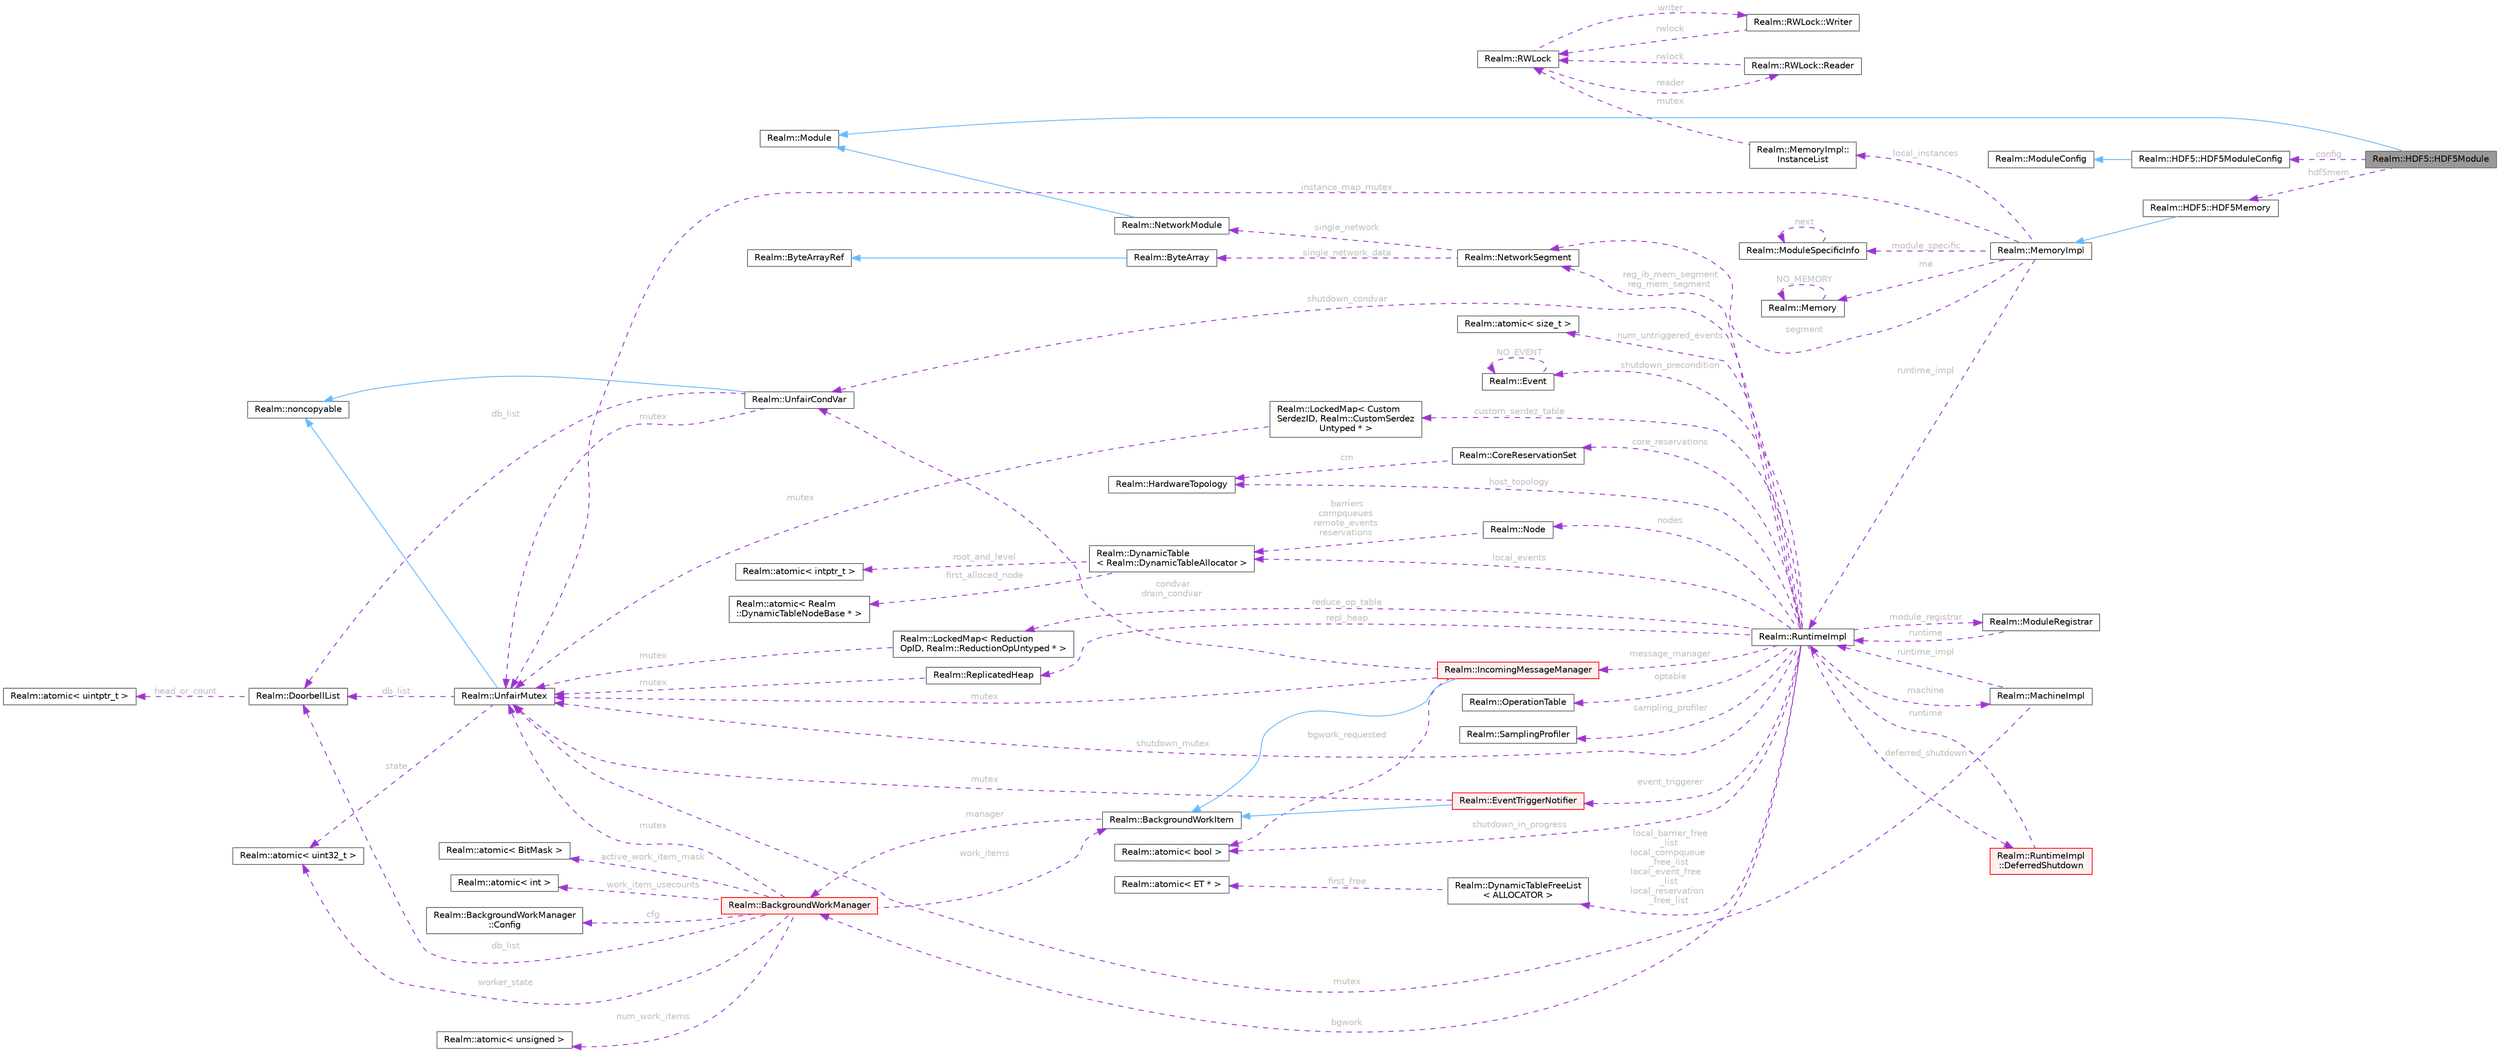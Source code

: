 digraph "Realm::HDF5::HDF5Module"
{
 // LATEX_PDF_SIZE
  bgcolor="transparent";
  edge [fontname=Helvetica,fontsize=10,labelfontname=Helvetica,labelfontsize=10];
  node [fontname=Helvetica,fontsize=10,shape=box,height=0.2,width=0.4];
  rankdir="LR";
  Node1 [id="Node000001",label="Realm::HDF5::HDF5Module",height=0.2,width=0.4,color="gray40", fillcolor="grey60", style="filled", fontcolor="black",tooltip=" "];
  Node2 -> Node1 [id="edge1_Node000001_Node000002",dir="back",color="steelblue1",style="solid",tooltip=" "];
  Node2 [id="Node000002",label="Realm::Module",height=0.2,width=0.4,color="gray40", fillcolor="white", style="filled",URL="$classRealm_1_1Module.html",tooltip=" "];
  Node3 -> Node1 [id="edge2_Node000001_Node000003",dir="back",color="darkorchid3",style="dashed",tooltip=" ",label=" config",fontcolor="grey" ];
  Node3 [id="Node000003",label="Realm::HDF5::HDF5ModuleConfig",height=0.2,width=0.4,color="gray40", fillcolor="white", style="filled",URL="$classRealm_1_1HDF5_1_1HDF5ModuleConfig.html",tooltip=" "];
  Node4 -> Node3 [id="edge3_Node000003_Node000004",dir="back",color="steelblue1",style="solid",tooltip=" "];
  Node4 [id="Node000004",label="Realm::ModuleConfig",height=0.2,width=0.4,color="gray40", fillcolor="white", style="filled",URL="$classRealm_1_1ModuleConfig.html",tooltip=" "];
  Node5 -> Node1 [id="edge4_Node000001_Node000005",dir="back",color="darkorchid3",style="dashed",tooltip=" ",label=" hdf5mem",fontcolor="grey" ];
  Node5 [id="Node000005",label="Realm::HDF5::HDF5Memory",height=0.2,width=0.4,color="gray40", fillcolor="white", style="filled",URL="$classRealm_1_1HDF5_1_1HDF5Memory.html",tooltip=" "];
  Node6 -> Node5 [id="edge5_Node000005_Node000006",dir="back",color="steelblue1",style="solid",tooltip=" "];
  Node6 [id="Node000006",label="Realm::MemoryImpl",height=0.2,width=0.4,color="gray40", fillcolor="white", style="filled",URL="$classRealm_1_1MemoryImpl.html",tooltip=" "];
  Node7 -> Node6 [id="edge6_Node000006_Node000007",dir="back",color="darkorchid3",style="dashed",tooltip=" ",label=" me",fontcolor="grey" ];
  Node7 [id="Node000007",label="Realm::Memory",height=0.2,width=0.4,color="gray40", fillcolor="white", style="filled",URL="$classRealm_1_1Memory.html",tooltip=" "];
  Node7 -> Node7 [id="edge7_Node000007_Node000007",dir="back",color="darkorchid3",style="dashed",tooltip=" ",label=" NO_MEMORY",fontcolor="grey" ];
  Node8 -> Node6 [id="edge8_Node000006_Node000008",dir="back",color="darkorchid3",style="dashed",tooltip=" ",label=" segment",fontcolor="grey" ];
  Node8 [id="Node000008",label="Realm::NetworkSegment",height=0.2,width=0.4,color="gray40", fillcolor="white", style="filled",URL="$classRealm_1_1NetworkSegment.html",tooltip=" "];
  Node9 -> Node8 [id="edge9_Node000008_Node000009",dir="back",color="darkorchid3",style="dashed",tooltip=" ",label=" single_network",fontcolor="grey" ];
  Node9 [id="Node000009",label="Realm::NetworkModule",height=0.2,width=0.4,color="gray40", fillcolor="white", style="filled",URL="$classRealm_1_1NetworkModule.html",tooltip=" "];
  Node2 -> Node9 [id="edge10_Node000009_Node000002",dir="back",color="steelblue1",style="solid",tooltip=" "];
  Node10 -> Node8 [id="edge11_Node000008_Node000010",dir="back",color="darkorchid3",style="dashed",tooltip=" ",label=" single_network_data",fontcolor="grey" ];
  Node10 [id="Node000010",label="Realm::ByteArray",height=0.2,width=0.4,color="gray40", fillcolor="white", style="filled",URL="$classRealm_1_1ByteArray.html",tooltip=" "];
  Node11 -> Node10 [id="edge12_Node000010_Node000011",dir="back",color="steelblue1",style="solid",tooltip=" "];
  Node11 [id="Node000011",label="Realm::ByteArrayRef",height=0.2,width=0.4,color="gray40", fillcolor="white", style="filled",URL="$classRealm_1_1ByteArrayRef.html",tooltip=" "];
  Node12 -> Node6 [id="edge13_Node000006_Node000012",dir="back",color="darkorchid3",style="dashed",tooltip=" ",label=" module_specific",fontcolor="grey" ];
  Node12 [id="Node000012",label="Realm::ModuleSpecificInfo",height=0.2,width=0.4,color="gray40", fillcolor="white", style="filled",URL="$classRealm_1_1ModuleSpecificInfo.html",tooltip=" "];
  Node12 -> Node12 [id="edge14_Node000012_Node000012",dir="back",color="darkorchid3",style="dashed",tooltip=" ",label=" next",fontcolor="grey" ];
  Node13 -> Node6 [id="edge15_Node000006_Node000013",dir="back",color="darkorchid3",style="dashed",tooltip=" ",label=" instance_map_mutex",fontcolor="grey" ];
  Node13 [id="Node000013",label="Realm::UnfairMutex",height=0.2,width=0.4,color="gray40", fillcolor="white", style="filled",URL="$classRealm_1_1UnfairMutex.html",tooltip=" "];
  Node14 -> Node13 [id="edge16_Node000013_Node000014",dir="back",color="steelblue1",style="solid",tooltip=" "];
  Node14 [id="Node000014",label="Realm::noncopyable",height=0.2,width=0.4,color="gray40", fillcolor="white", style="filled",URL="$classRealm_1_1noncopyable.html",tooltip=" "];
  Node15 -> Node13 [id="edge17_Node000013_Node000015",dir="back",color="darkorchid3",style="dashed",tooltip=" ",label=" state",fontcolor="grey" ];
  Node15 [id="Node000015",label="Realm::atomic\< uint32_t \>",height=0.2,width=0.4,color="gray40", fillcolor="white", style="filled",URL="$classRealm_1_1atomic.html",tooltip=" "];
  Node16 -> Node13 [id="edge18_Node000013_Node000016",dir="back",color="darkorchid3",style="dashed",tooltip=" ",label=" db_list",fontcolor="grey" ];
  Node16 [id="Node000016",label="Realm::DoorbellList",height=0.2,width=0.4,color="gray40", fillcolor="white", style="filled",URL="$classRealm_1_1DoorbellList.html",tooltip=" "];
  Node17 -> Node16 [id="edge19_Node000016_Node000017",dir="back",color="darkorchid3",style="dashed",tooltip=" ",label=" head_or_count",fontcolor="grey" ];
  Node17 [id="Node000017",label="Realm::atomic\< uintptr_t \>",height=0.2,width=0.4,color="gray40", fillcolor="white", style="filled",URL="$classRealm_1_1atomic.html",tooltip=" "];
  Node18 -> Node6 [id="edge20_Node000006_Node000018",dir="back",color="darkorchid3",style="dashed",tooltip=" ",label=" local_instances",fontcolor="grey" ];
  Node18 [id="Node000018",label="Realm::MemoryImpl::\lInstanceList",height=0.2,width=0.4,color="gray40", fillcolor="white", style="filled",URL="$structRealm_1_1MemoryImpl_1_1InstanceList.html",tooltip=" "];
  Node19 -> Node18 [id="edge21_Node000018_Node000019",dir="back",color="darkorchid3",style="dashed",tooltip=" ",label=" mutex",fontcolor="grey" ];
  Node19 [id="Node000019",label="Realm::RWLock",height=0.2,width=0.4,color="gray40", fillcolor="white", style="filled",URL="$classRealm_1_1RWLock.html",tooltip=" "];
  Node20 -> Node19 [id="edge22_Node000019_Node000020",dir="back",color="darkorchid3",style="dashed",tooltip=" ",label=" writer",fontcolor="grey" ];
  Node20 [id="Node000020",label="Realm::RWLock::Writer",height=0.2,width=0.4,color="gray40", fillcolor="white", style="filled",URL="$structRealm_1_1RWLock_1_1Writer.html",tooltip=" "];
  Node19 -> Node20 [id="edge23_Node000020_Node000019",dir="back",color="darkorchid3",style="dashed",tooltip=" ",label=" rwlock",fontcolor="grey" ];
  Node21 -> Node19 [id="edge24_Node000019_Node000021",dir="back",color="darkorchid3",style="dashed",tooltip=" ",label=" reader",fontcolor="grey" ];
  Node21 [id="Node000021",label="Realm::RWLock::Reader",height=0.2,width=0.4,color="gray40", fillcolor="white", style="filled",URL="$structRealm_1_1RWLock_1_1Reader.html",tooltip=" "];
  Node19 -> Node21 [id="edge25_Node000021_Node000019",dir="back",color="darkorchid3",style="dashed",tooltip=" ",label=" rwlock",fontcolor="grey" ];
  Node22 -> Node6 [id="edge26_Node000006_Node000022",dir="back",color="darkorchid3",style="dashed",tooltip=" ",label=" runtime_impl",fontcolor="grey" ];
  Node22 [id="Node000022",label="Realm::RuntimeImpl",height=0.2,width=0.4,color="gray40", fillcolor="white", style="filled",URL="$classRealm_1_1RuntimeImpl.html",tooltip=" "];
  Node23 -> Node22 [id="edge27_Node000022_Node000023",dir="back",color="darkorchid3",style="dashed",tooltip=" ",label=" machine",fontcolor="grey" ];
  Node23 [id="Node000023",label="Realm::MachineImpl",height=0.2,width=0.4,color="gray40", fillcolor="white", style="filled",URL="$classRealm_1_1MachineImpl.html",tooltip=" "];
  Node13 -> Node23 [id="edge28_Node000023_Node000013",dir="back",color="darkorchid3",style="dashed",tooltip=" ",label=" mutex",fontcolor="grey" ];
  Node22 -> Node23 [id="edge29_Node000023_Node000022",dir="back",color="darkorchid3",style="dashed",tooltip=" ",label=" runtime_impl",fontcolor="grey" ];
  Node24 -> Node22 [id="edge30_Node000022_Node000024",dir="back",color="darkorchid3",style="dashed",tooltip=" ",label=" reduce_op_table",fontcolor="grey" ];
  Node24 [id="Node000024",label="Realm::LockedMap\< Reduction\lOpID, Realm::ReductionOpUntyped * \>",height=0.2,width=0.4,color="gray40", fillcolor="white", style="filled",URL="$classRealm_1_1LockedMap.html",tooltip=" "];
  Node13 -> Node24 [id="edge31_Node000024_Node000013",dir="back",color="darkorchid3",style="dashed",tooltip=" ",label=" mutex",fontcolor="grey" ];
  Node25 -> Node22 [id="edge32_Node000022_Node000025",dir="back",color="darkorchid3",style="dashed",tooltip=" ",label=" custom_serdez_table",fontcolor="grey" ];
  Node25 [id="Node000025",label="Realm::LockedMap\< Custom\lSerdezID, Realm::CustomSerdez\lUntyped * \>",height=0.2,width=0.4,color="gray40", fillcolor="white", style="filled",URL="$classRealm_1_1LockedMap.html",tooltip=" "];
  Node13 -> Node25 [id="edge33_Node000025_Node000013",dir="back",color="darkorchid3",style="dashed",tooltip=" ",label=" mutex",fontcolor="grey" ];
  Node26 -> Node22 [id="edge34_Node000022_Node000026",dir="back",color="darkorchid3",style="dashed",tooltip=" ",label=" num_untriggered_events",fontcolor="grey" ];
  Node26 [id="Node000026",label="Realm::atomic\< size_t \>",height=0.2,width=0.4,color="gray40", fillcolor="white", style="filled",URL="$classRealm_1_1atomic.html",tooltip=" "];
  Node27 -> Node22 [id="edge35_Node000022_Node000027",dir="back",color="darkorchid3",style="dashed",tooltip=" ",label=" nodes",fontcolor="grey" ];
  Node27 [id="Node000027",label="Realm::Node",height=0.2,width=0.4,color="gray40", fillcolor="white", style="filled",URL="$structRealm_1_1Node.html",tooltip=" "];
  Node28 -> Node27 [id="edge36_Node000027_Node000028",dir="back",color="darkorchid3",style="dashed",tooltip=" ",label=" barriers\ncompqueues\nremote_events\nreservations",fontcolor="grey" ];
  Node28 [id="Node000028",label="Realm::DynamicTable\l\< Realm::DynamicTableAllocator \>",height=0.2,width=0.4,color="gray40", fillcolor="white", style="filled",URL="$classRealm_1_1DynamicTable.html",tooltip=" "];
  Node29 -> Node28 [id="edge37_Node000028_Node000029",dir="back",color="darkorchid3",style="dashed",tooltip=" ",label=" root_and_level",fontcolor="grey" ];
  Node29 [id="Node000029",label="Realm::atomic\< intptr_t \>",height=0.2,width=0.4,color="gray40", fillcolor="white", style="filled",URL="$classRealm_1_1atomic.html",tooltip=" "];
  Node30 -> Node28 [id="edge38_Node000028_Node000030",dir="back",color="darkorchid3",style="dashed",tooltip=" ",label=" first_alloced_node",fontcolor="grey" ];
  Node30 [id="Node000030",label="Realm::atomic\< Realm\l::DynamicTableNodeBase * \>",height=0.2,width=0.4,color="gray40", fillcolor="white", style="filled",URL="$classRealm_1_1atomic.html",tooltip=" "];
  Node28 -> Node22 [id="edge39_Node000022_Node000028",dir="back",color="darkorchid3",style="dashed",tooltip=" ",label=" local_events",fontcolor="grey" ];
  Node31 -> Node22 [id="edge40_Node000022_Node000031",dir="back",color="darkorchid3",style="dashed",tooltip=" ",label=" local_barrier_free\l_list\nlocal_compqueue\l_free_list\nlocal_event_free\l_list\nlocal_reservation\l_free_list",fontcolor="grey" ];
  Node31 [id="Node000031",label="Realm::DynamicTableFreeList\l\< ALLOCATOR \>",height=0.2,width=0.4,color="gray40", fillcolor="white", style="filled",URL="$classRealm_1_1DynamicTableFreeList.html",tooltip=" "];
  Node32 -> Node31 [id="edge41_Node000031_Node000032",dir="back",color="darkorchid3",style="dashed",tooltip=" ",label=" first_free",fontcolor="grey" ];
  Node32 [id="Node000032",label="Realm::atomic\< ET * \>",height=0.2,width=0.4,color="gray40", fillcolor="white", style="filled",URL="$classRealm_1_1atomic.html",tooltip=" "];
  Node13 -> Node22 [id="edge42_Node000022_Node000013",dir="back",color="darkorchid3",style="dashed",tooltip=" ",label=" shutdown_mutex",fontcolor="grey" ];
  Node33 -> Node22 [id="edge43_Node000022_Node000033",dir="back",color="darkorchid3",style="dashed",tooltip=" ",label=" shutdown_condvar",fontcolor="grey" ];
  Node33 [id="Node000033",label="Realm::UnfairCondVar",height=0.2,width=0.4,color="gray40", fillcolor="white", style="filled",URL="$classRealm_1_1UnfairCondVar.html",tooltip=" "];
  Node14 -> Node33 [id="edge44_Node000033_Node000014",dir="back",color="steelblue1",style="solid",tooltip=" "];
  Node13 -> Node33 [id="edge45_Node000033_Node000013",dir="back",color="darkorchid3",style="dashed",tooltip=" ",label=" mutex",fontcolor="grey" ];
  Node16 -> Node33 [id="edge46_Node000033_Node000016",dir="back",color="darkorchid3",style="dashed",tooltip=" ",label=" db_list",fontcolor="grey" ];
  Node34 -> Node22 [id="edge47_Node000022_Node000034",dir="back",color="darkorchid3",style="dashed",tooltip=" ",label=" shutdown_precondition",fontcolor="grey" ];
  Node34 [id="Node000034",label="Realm::Event",height=0.2,width=0.4,color="gray40", fillcolor="white", style="filled",URL="$classRealm_1_1Event.html",tooltip=" "];
  Node34 -> Node34 [id="edge48_Node000034_Node000034",dir="back",color="darkorchid3",style="dashed",tooltip=" ",label=" NO_EVENT",fontcolor="grey" ];
  Node35 -> Node22 [id="edge49_Node000022_Node000035",dir="back",color="darkorchid3",style="dashed",tooltip=" ",label=" shutdown_in_progress",fontcolor="grey" ];
  Node35 [id="Node000035",label="Realm::atomic\< bool \>",height=0.2,width=0.4,color="gray40", fillcolor="white", style="filled",URL="$classRealm_1_1atomic.html",tooltip=" "];
  Node36 -> Node22 [id="edge50_Node000022_Node000036",dir="back",color="darkorchid3",style="dashed",tooltip=" ",label=" host_topology",fontcolor="grey" ];
  Node36 [id="Node000036",label="Realm::HardwareTopology",height=0.2,width=0.4,color="gray40", fillcolor="white", style="filled",URL="$classRealm_1_1HardwareTopology.html",tooltip="Represents the topology of the host processor cores and memory."];
  Node37 -> Node22 [id="edge51_Node000022_Node000037",dir="back",color="darkorchid3",style="dashed",tooltip=" ",label=" core_reservations",fontcolor="grey" ];
  Node37 [id="Node000037",label="Realm::CoreReservationSet",height=0.2,width=0.4,color="gray40", fillcolor="white", style="filled",URL="$classRealm_1_1CoreReservationSet.html",tooltip=" "];
  Node36 -> Node37 [id="edge52_Node000037_Node000036",dir="back",color="darkorchid3",style="dashed",tooltip=" ",label=" cm",fontcolor="grey" ];
  Node38 -> Node22 [id="edge53_Node000022_Node000038",dir="back",color="darkorchid3",style="dashed",tooltip=" ",label=" bgwork",fontcolor="grey" ];
  Node38 [id="Node000038",label="Realm::BackgroundWorkManager",height=0.2,width=0.4,color="red", fillcolor="#FFF0F0", style="filled",URL="$classRealm_1_1BackgroundWorkManager.html",tooltip=" "];
  Node39 -> Node38 [id="edge54_Node000038_Node000039",dir="back",color="darkorchid3",style="dashed",tooltip=" ",label=" cfg",fontcolor="grey" ];
  Node39 [id="Node000039",label="Realm::BackgroundWorkManager\l::Config",height=0.2,width=0.4,color="gray40", fillcolor="white", style="filled",URL="$structRealm_1_1BackgroundWorkManager_1_1Config.html",tooltip=" "];
  Node13 -> Node38 [id="edge55_Node000038_Node000013",dir="back",color="darkorchid3",style="dashed",tooltip=" ",label=" mutex",fontcolor="grey" ];
  Node40 -> Node38 [id="edge56_Node000038_Node000040",dir="back",color="darkorchid3",style="dashed",tooltip=" ",label=" num_work_items",fontcolor="grey" ];
  Node40 [id="Node000040",label="Realm::atomic\< unsigned \>",height=0.2,width=0.4,color="gray40", fillcolor="white", style="filled",URL="$classRealm_1_1atomic.html",tooltip=" "];
  Node41 -> Node38 [id="edge57_Node000038_Node000041",dir="back",color="darkorchid3",style="dashed",tooltip=" ",label=" active_work_item_mask",fontcolor="grey" ];
  Node41 [id="Node000041",label="Realm::atomic\< BitMask \>",height=0.2,width=0.4,color="gray40", fillcolor="white", style="filled",URL="$classRealm_1_1atomic.html",tooltip=" "];
  Node42 -> Node38 [id="edge58_Node000038_Node000042",dir="back",color="darkorchid3",style="dashed",tooltip=" ",label=" work_item_usecounts",fontcolor="grey" ];
  Node42 [id="Node000042",label="Realm::atomic\< int \>",height=0.2,width=0.4,color="gray40", fillcolor="white", style="filled",URL="$classRealm_1_1atomic.html",tooltip=" "];
  Node43 -> Node38 [id="edge59_Node000038_Node000043",dir="back",color="darkorchid3",style="dashed",tooltip=" ",label=" work_items",fontcolor="grey" ];
  Node43 [id="Node000043",label="Realm::BackgroundWorkItem",height=0.2,width=0.4,color="gray40", fillcolor="white", style="filled",URL="$classRealm_1_1BackgroundWorkItem.html",tooltip=" "];
  Node38 -> Node43 [id="edge60_Node000043_Node000038",dir="back",color="darkorchid3",style="dashed",tooltip=" ",label=" manager",fontcolor="grey" ];
  Node15 -> Node38 [id="edge61_Node000038_Node000015",dir="back",color="darkorchid3",style="dashed",tooltip=" ",label=" worker_state",fontcolor="grey" ];
  Node16 -> Node38 [id="edge62_Node000038_Node000016",dir="back",color="darkorchid3",style="dashed",tooltip=" ",label=" db_list",fontcolor="grey" ];
  Node46 -> Node22 [id="edge63_Node000022_Node000046",dir="back",color="darkorchid3",style="dashed",tooltip=" ",label=" message_manager",fontcolor="grey" ];
  Node46 [id="Node000046",label="Realm::IncomingMessageManager",height=0.2,width=0.4,color="red", fillcolor="#FFF0F0", style="filled",URL="$classRealm_1_1IncomingMessageManager.html",tooltip=" "];
  Node43 -> Node46 [id="edge64_Node000046_Node000043",dir="back",color="steelblue1",style="solid",tooltip=" "];
  Node35 -> Node46 [id="edge65_Node000046_Node000035",dir="back",color="darkorchid3",style="dashed",tooltip=" ",label=" bgwork_requested",fontcolor="grey" ];
  Node13 -> Node46 [id="edge66_Node000046_Node000013",dir="back",color="darkorchid3",style="dashed",tooltip=" ",label=" mutex",fontcolor="grey" ];
  Node33 -> Node46 [id="edge67_Node000046_Node000033",dir="back",color="darkorchid3",style="dashed",tooltip=" ",label=" condvar\ndrain_condvar",fontcolor="grey" ];
  Node54 -> Node22 [id="edge68_Node000022_Node000054",dir="back",color="darkorchid3",style="dashed",tooltip=" ",label=" event_triggerer",fontcolor="grey" ];
  Node54 [id="Node000054",label="Realm::EventTriggerNotifier",height=0.2,width=0.4,color="red", fillcolor="#FFF0F0", style="filled",URL="$classRealm_1_1EventTriggerNotifier.html",tooltip=" "];
  Node43 -> Node54 [id="edge69_Node000054_Node000043",dir="back",color="steelblue1",style="solid",tooltip=" "];
  Node13 -> Node54 [id="edge70_Node000054_Node000013",dir="back",color="darkorchid3",style="dashed",tooltip=" ",label=" mutex",fontcolor="grey" ];
  Node60 -> Node22 [id="edge71_Node000022_Node000060",dir="back",color="darkorchid3",style="dashed",tooltip=" ",label=" optable",fontcolor="grey" ];
  Node60 [id="Node000060",label="Realm::OperationTable",height=0.2,width=0.4,color="gray40", fillcolor="white", style="filled",URL="$classRealm_1_1OperationTable.html",tooltip=" "];
  Node61 -> Node22 [id="edge72_Node000022_Node000061",dir="back",color="darkorchid3",style="dashed",tooltip=" ",label=" sampling_profiler",fontcolor="grey" ];
  Node61 [id="Node000061",label="Realm::SamplingProfiler",height=0.2,width=0.4,color="gray40", fillcolor="white", style="filled",URL="$classRealm_1_1SamplingProfiler.html",tooltip=" "];
  Node62 -> Node22 [id="edge73_Node000022_Node000062",dir="back",color="darkorchid3",style="dashed",tooltip=" ",label=" repl_heap",fontcolor="grey" ];
  Node62 [id="Node000062",label="Realm::ReplicatedHeap",height=0.2,width=0.4,color="gray40", fillcolor="white", style="filled",URL="$classRealm_1_1ReplicatedHeap.html",tooltip=" "];
  Node13 -> Node62 [id="edge74_Node000062_Node000013",dir="back",color="darkorchid3",style="dashed",tooltip=" ",label=" mutex",fontcolor="grey" ];
  Node63 -> Node22 [id="edge75_Node000022_Node000063",dir="back",color="darkorchid3",style="dashed",tooltip=" ",label=" deferred_shutdown",fontcolor="grey" ];
  Node63 [id="Node000063",label="Realm::RuntimeImpl\l::DeferredShutdown",height=0.2,width=0.4,color="red", fillcolor="#FFF0F0", style="filled",URL="$classRealm_1_1RuntimeImpl_1_1DeferredShutdown.html",tooltip=" "];
  Node22 -> Node63 [id="edge76_Node000063_Node000022",dir="back",color="darkorchid3",style="dashed",tooltip=" ",label=" runtime",fontcolor="grey" ];
  Node8 -> Node22 [id="edge77_Node000022_Node000008",dir="back",color="darkorchid3",style="dashed",tooltip=" ",label=" reg_ib_mem_segment\nreg_mem_segment",fontcolor="grey" ];
  Node64 -> Node22 [id="edge78_Node000022_Node000064",dir="back",color="darkorchid3",style="dashed",tooltip=" ",label=" module_registrar",fontcolor="grey" ];
  Node64 [id="Node000064",label="Realm::ModuleRegistrar",height=0.2,width=0.4,color="gray40", fillcolor="white", style="filled",URL="$classRealm_1_1ModuleRegistrar.html",tooltip=" "];
  Node22 -> Node64 [id="edge79_Node000064_Node000022",dir="back",color="darkorchid3",style="dashed",tooltip=" ",label=" runtime",fontcolor="grey" ];
}
